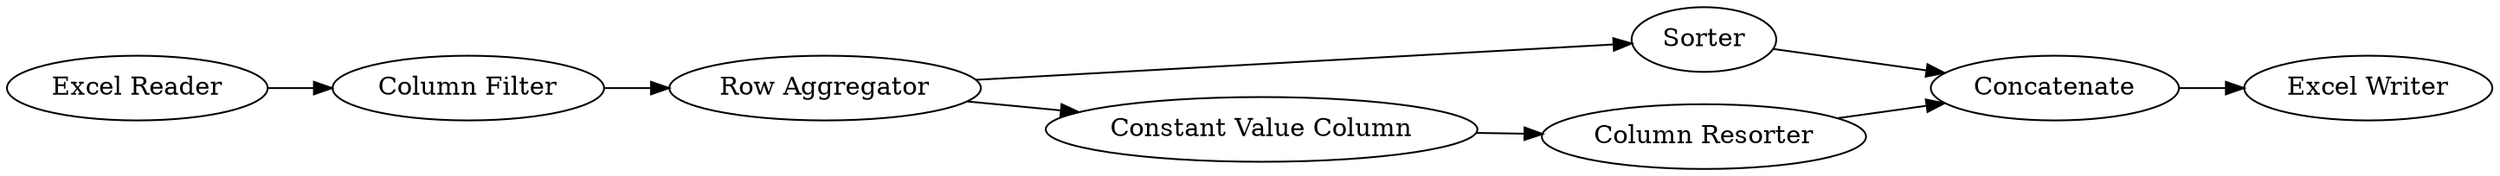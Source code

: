 digraph {
	18 [label="Row Aggregator"]
	19 [label=Sorter]
	20 [label="Constant Value Column"]
	21 [label="Column Resorter"]
	22 [label=Concatenate]
	23 [label="Excel Writer"]
	24 [label="Excel Reader"]
	25 [label="Column Filter"]
	18 -> 19
	18 -> 20
	19 -> 22
	20 -> 21
	21 -> 22
	22 -> 23
	24 -> 25
	25 -> 18
	rankdir=LR
}
